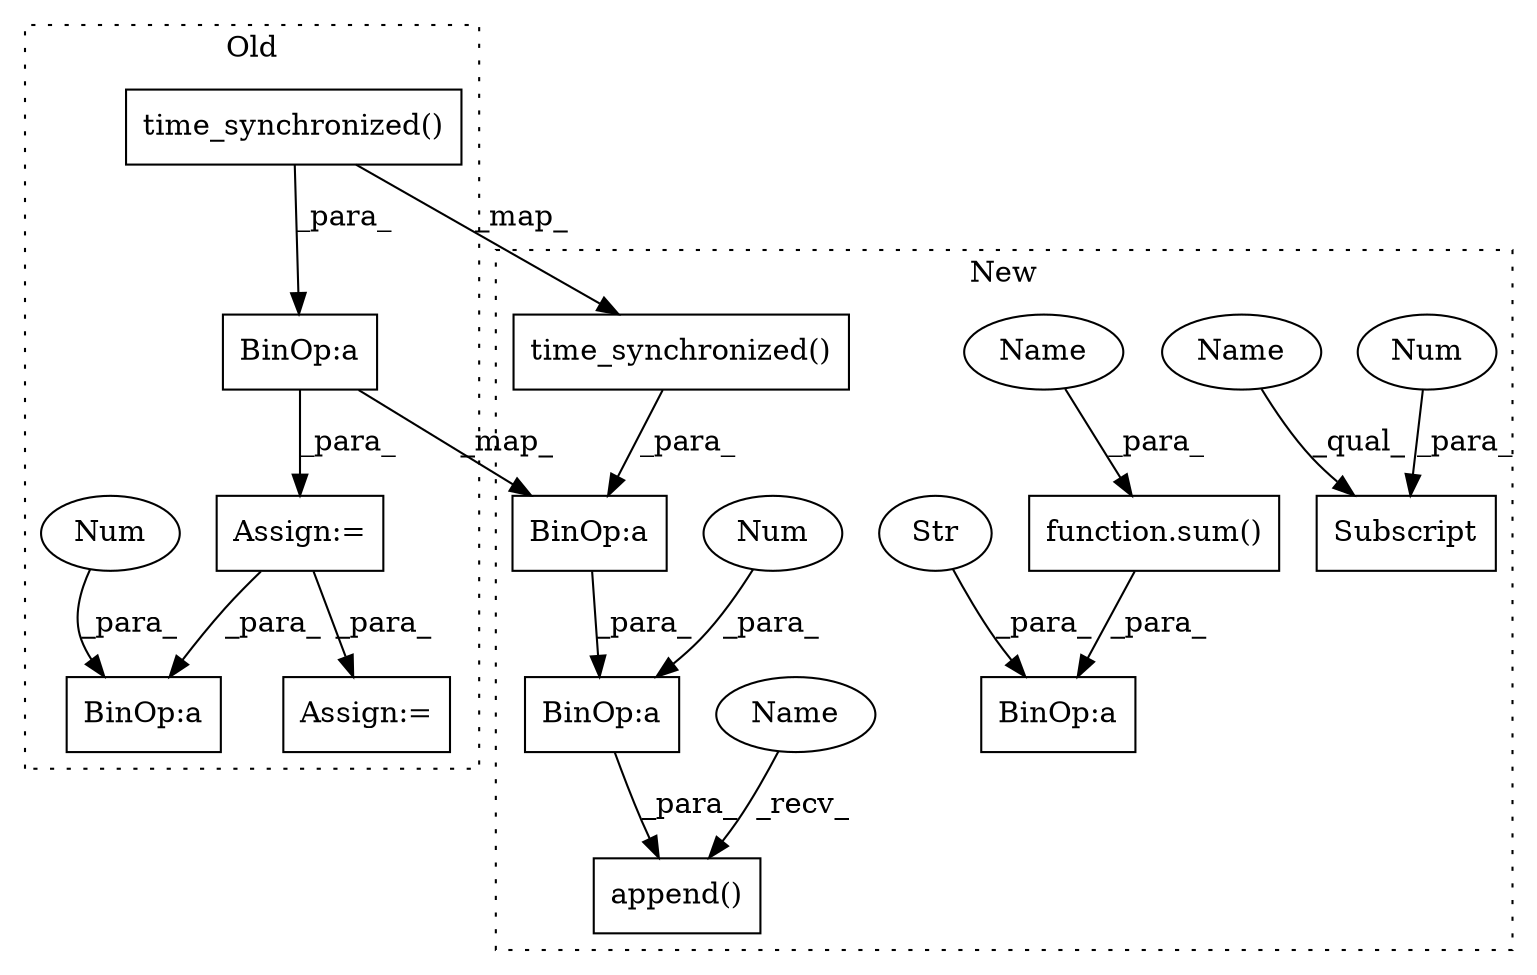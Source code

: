 digraph G {
subgraph cluster0 {
1 [label="time_synchronized()" a="75" s="3299" l="31" shape="box"];
4 [label="BinOp:a" a="82" s="3425" l="3" shape="box"];
6 [label="BinOp:a" a="82" s="3330" l="3" shape="box"];
10 [label="Num" a="76" s="3428" l="3" shape="ellipse"];
12 [label="Assign:=" a="68" s="3353" l="4" shape="box"];
13 [label="Assign:=" a="68" s="3296" l="3" shape="box"];
label = "Old";
style="dotted";
}
subgraph cluster1 {
2 [label="time_synchronized()" a="75" s="3343" l="31" shape="box"];
3 [label="BinOp:a" a="82" s="3379" l="3" shape="box"];
5 [label="BinOp:a" a="82" s="3374" l="3" shape="box"];
7 [label="append()" a="75" s="3332,3385" l="10,1" shape="box"];
8 [label="Subscript" a="63" s="3450,0" l="6,0" shape="box"];
9 [label="Num" a="76" s="3453" l="2" shape="ellipse"];
11 [label="Num" a="76" s="3382" l="3" shape="ellipse"];
14 [label="function.sum()" a="75" s="3621,3627" l="4,1" shape="box"];
15 [label="BinOp:a" a="82" s="3618" l="3" shape="box"];
16 [label="Str" a="66" s="3604" l="14" shape="ellipse"];
17 [label="Name" a="87" s="3450" l="2" shape="ellipse"];
18 [label="Name" a="87" s="3332" l="2" shape="ellipse"];
19 [label="Name" a="87" s="3625" l="2" shape="ellipse"];
label = "New";
style="dotted";
}
1 -> 6 [label="_para_"];
1 -> 2 [label="_map_"];
2 -> 5 [label="_para_"];
3 -> 7 [label="_para_"];
5 -> 3 [label="_para_"];
6 -> 13 [label="_para_"];
6 -> 5 [label="_map_"];
9 -> 8 [label="_para_"];
10 -> 4 [label="_para_"];
11 -> 3 [label="_para_"];
13 -> 4 [label="_para_"];
13 -> 12 [label="_para_"];
14 -> 15 [label="_para_"];
16 -> 15 [label="_para_"];
17 -> 8 [label="_qual_"];
18 -> 7 [label="_recv_"];
19 -> 14 [label="_para_"];
}